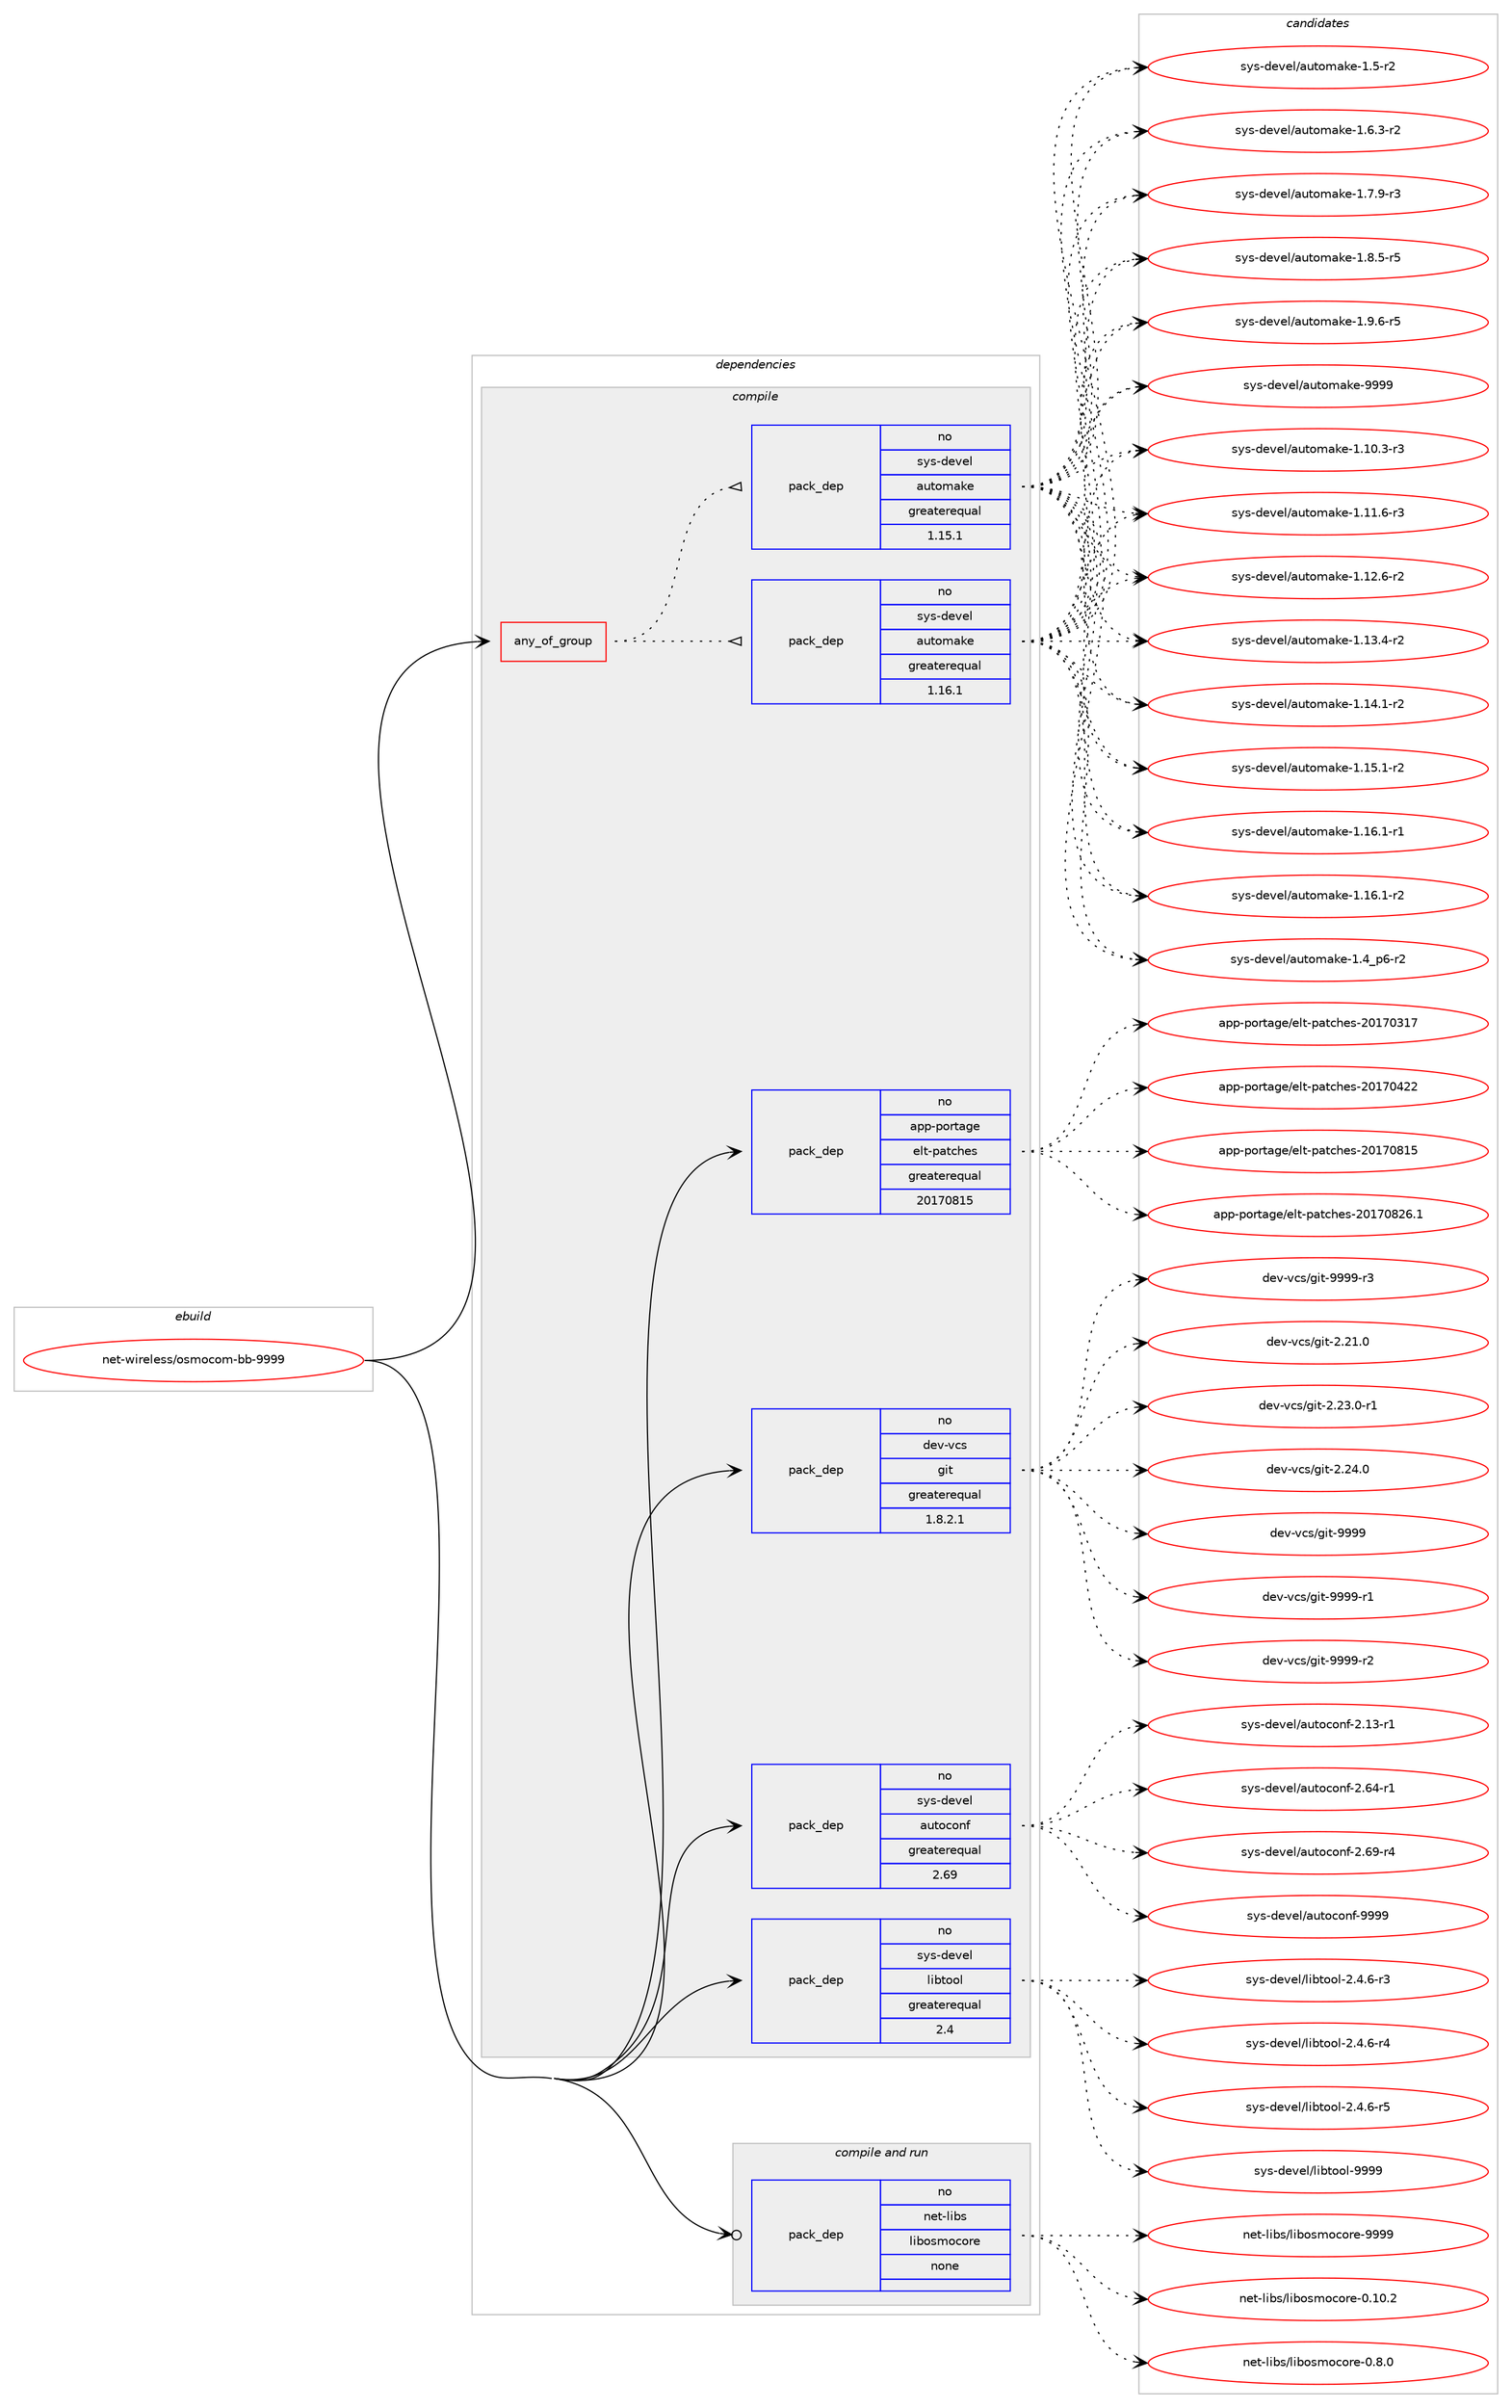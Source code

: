 digraph prolog {

# *************
# Graph options
# *************

newrank=true;
concentrate=true;
compound=true;
graph [rankdir=LR,fontname=Helvetica,fontsize=10,ranksep=1.5];#, ranksep=2.5, nodesep=0.2];
edge  [arrowhead=vee];
node  [fontname=Helvetica,fontsize=10];

# **********
# The ebuild
# **********

subgraph cluster_leftcol {
color=gray;
rank=same;
label=<<i>ebuild</i>>;
id [label="net-wireless/osmocom-bb-9999", color=red, width=4, href="../net-wireless/osmocom-bb-9999.svg"];
}

# ****************
# The dependencies
# ****************

subgraph cluster_midcol {
color=gray;
label=<<i>dependencies</i>>;
subgraph cluster_compile {
fillcolor="#eeeeee";
style=filled;
label=<<i>compile</i>>;
subgraph any14420 {
dependency845023 [label=<<TABLE BORDER="0" CELLBORDER="1" CELLSPACING="0" CELLPADDING="4"><TR><TD CELLPADDING="10">any_of_group</TD></TR></TABLE>>, shape=none, color=red];subgraph pack623991 {
dependency845024 [label=<<TABLE BORDER="0" CELLBORDER="1" CELLSPACING="0" CELLPADDING="4" WIDTH="220"><TR><TD ROWSPAN="6" CELLPADDING="30">pack_dep</TD></TR><TR><TD WIDTH="110">no</TD></TR><TR><TD>sys-devel</TD></TR><TR><TD>automake</TD></TR><TR><TD>greaterequal</TD></TR><TR><TD>1.16.1</TD></TR></TABLE>>, shape=none, color=blue];
}
dependency845023:e -> dependency845024:w [weight=20,style="dotted",arrowhead="oinv"];
subgraph pack623992 {
dependency845025 [label=<<TABLE BORDER="0" CELLBORDER="1" CELLSPACING="0" CELLPADDING="4" WIDTH="220"><TR><TD ROWSPAN="6" CELLPADDING="30">pack_dep</TD></TR><TR><TD WIDTH="110">no</TD></TR><TR><TD>sys-devel</TD></TR><TR><TD>automake</TD></TR><TR><TD>greaterequal</TD></TR><TR><TD>1.15.1</TD></TR></TABLE>>, shape=none, color=blue];
}
dependency845023:e -> dependency845025:w [weight=20,style="dotted",arrowhead="oinv"];
}
id:e -> dependency845023:w [weight=20,style="solid",arrowhead="vee"];
subgraph pack623993 {
dependency845026 [label=<<TABLE BORDER="0" CELLBORDER="1" CELLSPACING="0" CELLPADDING="4" WIDTH="220"><TR><TD ROWSPAN="6" CELLPADDING="30">pack_dep</TD></TR><TR><TD WIDTH="110">no</TD></TR><TR><TD>app-portage</TD></TR><TR><TD>elt-patches</TD></TR><TR><TD>greaterequal</TD></TR><TR><TD>20170815</TD></TR></TABLE>>, shape=none, color=blue];
}
id:e -> dependency845026:w [weight=20,style="solid",arrowhead="vee"];
subgraph pack623994 {
dependency845027 [label=<<TABLE BORDER="0" CELLBORDER="1" CELLSPACING="0" CELLPADDING="4" WIDTH="220"><TR><TD ROWSPAN="6" CELLPADDING="30">pack_dep</TD></TR><TR><TD WIDTH="110">no</TD></TR><TR><TD>dev-vcs</TD></TR><TR><TD>git</TD></TR><TR><TD>greaterequal</TD></TR><TR><TD>1.8.2.1</TD></TR></TABLE>>, shape=none, color=blue];
}
id:e -> dependency845027:w [weight=20,style="solid",arrowhead="vee"];
subgraph pack623995 {
dependency845028 [label=<<TABLE BORDER="0" CELLBORDER="1" CELLSPACING="0" CELLPADDING="4" WIDTH="220"><TR><TD ROWSPAN="6" CELLPADDING="30">pack_dep</TD></TR><TR><TD WIDTH="110">no</TD></TR><TR><TD>sys-devel</TD></TR><TR><TD>autoconf</TD></TR><TR><TD>greaterequal</TD></TR><TR><TD>2.69</TD></TR></TABLE>>, shape=none, color=blue];
}
id:e -> dependency845028:w [weight=20,style="solid",arrowhead="vee"];
subgraph pack623996 {
dependency845029 [label=<<TABLE BORDER="0" CELLBORDER="1" CELLSPACING="0" CELLPADDING="4" WIDTH="220"><TR><TD ROWSPAN="6" CELLPADDING="30">pack_dep</TD></TR><TR><TD WIDTH="110">no</TD></TR><TR><TD>sys-devel</TD></TR><TR><TD>libtool</TD></TR><TR><TD>greaterequal</TD></TR><TR><TD>2.4</TD></TR></TABLE>>, shape=none, color=blue];
}
id:e -> dependency845029:w [weight=20,style="solid",arrowhead="vee"];
}
subgraph cluster_compileandrun {
fillcolor="#eeeeee";
style=filled;
label=<<i>compile and run</i>>;
subgraph pack623997 {
dependency845030 [label=<<TABLE BORDER="0" CELLBORDER="1" CELLSPACING="0" CELLPADDING="4" WIDTH="220"><TR><TD ROWSPAN="6" CELLPADDING="30">pack_dep</TD></TR><TR><TD WIDTH="110">no</TD></TR><TR><TD>net-libs</TD></TR><TR><TD>libosmocore</TD></TR><TR><TD>none</TD></TR><TR><TD></TD></TR></TABLE>>, shape=none, color=blue];
}
id:e -> dependency845030:w [weight=20,style="solid",arrowhead="odotvee"];
}
subgraph cluster_run {
fillcolor="#eeeeee";
style=filled;
label=<<i>run</i>>;
}
}

# **************
# The candidates
# **************

subgraph cluster_choices {
rank=same;
color=gray;
label=<<i>candidates</i>>;

subgraph choice623991 {
color=black;
nodesep=1;
choice11512111545100101118101108479711711611110997107101454946494846514511451 [label="sys-devel/automake-1.10.3-r3", color=red, width=4,href="../sys-devel/automake-1.10.3-r3.svg"];
choice11512111545100101118101108479711711611110997107101454946494946544511451 [label="sys-devel/automake-1.11.6-r3", color=red, width=4,href="../sys-devel/automake-1.11.6-r3.svg"];
choice11512111545100101118101108479711711611110997107101454946495046544511450 [label="sys-devel/automake-1.12.6-r2", color=red, width=4,href="../sys-devel/automake-1.12.6-r2.svg"];
choice11512111545100101118101108479711711611110997107101454946495146524511450 [label="sys-devel/automake-1.13.4-r2", color=red, width=4,href="../sys-devel/automake-1.13.4-r2.svg"];
choice11512111545100101118101108479711711611110997107101454946495246494511450 [label="sys-devel/automake-1.14.1-r2", color=red, width=4,href="../sys-devel/automake-1.14.1-r2.svg"];
choice11512111545100101118101108479711711611110997107101454946495346494511450 [label="sys-devel/automake-1.15.1-r2", color=red, width=4,href="../sys-devel/automake-1.15.1-r2.svg"];
choice11512111545100101118101108479711711611110997107101454946495446494511449 [label="sys-devel/automake-1.16.1-r1", color=red, width=4,href="../sys-devel/automake-1.16.1-r1.svg"];
choice11512111545100101118101108479711711611110997107101454946495446494511450 [label="sys-devel/automake-1.16.1-r2", color=red, width=4,href="../sys-devel/automake-1.16.1-r2.svg"];
choice115121115451001011181011084797117116111109971071014549465295112544511450 [label="sys-devel/automake-1.4_p6-r2", color=red, width=4,href="../sys-devel/automake-1.4_p6-r2.svg"];
choice11512111545100101118101108479711711611110997107101454946534511450 [label="sys-devel/automake-1.5-r2", color=red, width=4,href="../sys-devel/automake-1.5-r2.svg"];
choice115121115451001011181011084797117116111109971071014549465446514511450 [label="sys-devel/automake-1.6.3-r2", color=red, width=4,href="../sys-devel/automake-1.6.3-r2.svg"];
choice115121115451001011181011084797117116111109971071014549465546574511451 [label="sys-devel/automake-1.7.9-r3", color=red, width=4,href="../sys-devel/automake-1.7.9-r3.svg"];
choice115121115451001011181011084797117116111109971071014549465646534511453 [label="sys-devel/automake-1.8.5-r5", color=red, width=4,href="../sys-devel/automake-1.8.5-r5.svg"];
choice115121115451001011181011084797117116111109971071014549465746544511453 [label="sys-devel/automake-1.9.6-r5", color=red, width=4,href="../sys-devel/automake-1.9.6-r5.svg"];
choice115121115451001011181011084797117116111109971071014557575757 [label="sys-devel/automake-9999", color=red, width=4,href="../sys-devel/automake-9999.svg"];
dependency845024:e -> choice11512111545100101118101108479711711611110997107101454946494846514511451:w [style=dotted,weight="100"];
dependency845024:e -> choice11512111545100101118101108479711711611110997107101454946494946544511451:w [style=dotted,weight="100"];
dependency845024:e -> choice11512111545100101118101108479711711611110997107101454946495046544511450:w [style=dotted,weight="100"];
dependency845024:e -> choice11512111545100101118101108479711711611110997107101454946495146524511450:w [style=dotted,weight="100"];
dependency845024:e -> choice11512111545100101118101108479711711611110997107101454946495246494511450:w [style=dotted,weight="100"];
dependency845024:e -> choice11512111545100101118101108479711711611110997107101454946495346494511450:w [style=dotted,weight="100"];
dependency845024:e -> choice11512111545100101118101108479711711611110997107101454946495446494511449:w [style=dotted,weight="100"];
dependency845024:e -> choice11512111545100101118101108479711711611110997107101454946495446494511450:w [style=dotted,weight="100"];
dependency845024:e -> choice115121115451001011181011084797117116111109971071014549465295112544511450:w [style=dotted,weight="100"];
dependency845024:e -> choice11512111545100101118101108479711711611110997107101454946534511450:w [style=dotted,weight="100"];
dependency845024:e -> choice115121115451001011181011084797117116111109971071014549465446514511450:w [style=dotted,weight="100"];
dependency845024:e -> choice115121115451001011181011084797117116111109971071014549465546574511451:w [style=dotted,weight="100"];
dependency845024:e -> choice115121115451001011181011084797117116111109971071014549465646534511453:w [style=dotted,weight="100"];
dependency845024:e -> choice115121115451001011181011084797117116111109971071014549465746544511453:w [style=dotted,weight="100"];
dependency845024:e -> choice115121115451001011181011084797117116111109971071014557575757:w [style=dotted,weight="100"];
}
subgraph choice623992 {
color=black;
nodesep=1;
choice11512111545100101118101108479711711611110997107101454946494846514511451 [label="sys-devel/automake-1.10.3-r3", color=red, width=4,href="../sys-devel/automake-1.10.3-r3.svg"];
choice11512111545100101118101108479711711611110997107101454946494946544511451 [label="sys-devel/automake-1.11.6-r3", color=red, width=4,href="../sys-devel/automake-1.11.6-r3.svg"];
choice11512111545100101118101108479711711611110997107101454946495046544511450 [label="sys-devel/automake-1.12.6-r2", color=red, width=4,href="../sys-devel/automake-1.12.6-r2.svg"];
choice11512111545100101118101108479711711611110997107101454946495146524511450 [label="sys-devel/automake-1.13.4-r2", color=red, width=4,href="../sys-devel/automake-1.13.4-r2.svg"];
choice11512111545100101118101108479711711611110997107101454946495246494511450 [label="sys-devel/automake-1.14.1-r2", color=red, width=4,href="../sys-devel/automake-1.14.1-r2.svg"];
choice11512111545100101118101108479711711611110997107101454946495346494511450 [label="sys-devel/automake-1.15.1-r2", color=red, width=4,href="../sys-devel/automake-1.15.1-r2.svg"];
choice11512111545100101118101108479711711611110997107101454946495446494511449 [label="sys-devel/automake-1.16.1-r1", color=red, width=4,href="../sys-devel/automake-1.16.1-r1.svg"];
choice11512111545100101118101108479711711611110997107101454946495446494511450 [label="sys-devel/automake-1.16.1-r2", color=red, width=4,href="../sys-devel/automake-1.16.1-r2.svg"];
choice115121115451001011181011084797117116111109971071014549465295112544511450 [label="sys-devel/automake-1.4_p6-r2", color=red, width=4,href="../sys-devel/automake-1.4_p6-r2.svg"];
choice11512111545100101118101108479711711611110997107101454946534511450 [label="sys-devel/automake-1.5-r2", color=red, width=4,href="../sys-devel/automake-1.5-r2.svg"];
choice115121115451001011181011084797117116111109971071014549465446514511450 [label="sys-devel/automake-1.6.3-r2", color=red, width=4,href="../sys-devel/automake-1.6.3-r2.svg"];
choice115121115451001011181011084797117116111109971071014549465546574511451 [label="sys-devel/automake-1.7.9-r3", color=red, width=4,href="../sys-devel/automake-1.7.9-r3.svg"];
choice115121115451001011181011084797117116111109971071014549465646534511453 [label="sys-devel/automake-1.8.5-r5", color=red, width=4,href="../sys-devel/automake-1.8.5-r5.svg"];
choice115121115451001011181011084797117116111109971071014549465746544511453 [label="sys-devel/automake-1.9.6-r5", color=red, width=4,href="../sys-devel/automake-1.9.6-r5.svg"];
choice115121115451001011181011084797117116111109971071014557575757 [label="sys-devel/automake-9999", color=red, width=4,href="../sys-devel/automake-9999.svg"];
dependency845025:e -> choice11512111545100101118101108479711711611110997107101454946494846514511451:w [style=dotted,weight="100"];
dependency845025:e -> choice11512111545100101118101108479711711611110997107101454946494946544511451:w [style=dotted,weight="100"];
dependency845025:e -> choice11512111545100101118101108479711711611110997107101454946495046544511450:w [style=dotted,weight="100"];
dependency845025:e -> choice11512111545100101118101108479711711611110997107101454946495146524511450:w [style=dotted,weight="100"];
dependency845025:e -> choice11512111545100101118101108479711711611110997107101454946495246494511450:w [style=dotted,weight="100"];
dependency845025:e -> choice11512111545100101118101108479711711611110997107101454946495346494511450:w [style=dotted,weight="100"];
dependency845025:e -> choice11512111545100101118101108479711711611110997107101454946495446494511449:w [style=dotted,weight="100"];
dependency845025:e -> choice11512111545100101118101108479711711611110997107101454946495446494511450:w [style=dotted,weight="100"];
dependency845025:e -> choice115121115451001011181011084797117116111109971071014549465295112544511450:w [style=dotted,weight="100"];
dependency845025:e -> choice11512111545100101118101108479711711611110997107101454946534511450:w [style=dotted,weight="100"];
dependency845025:e -> choice115121115451001011181011084797117116111109971071014549465446514511450:w [style=dotted,weight="100"];
dependency845025:e -> choice115121115451001011181011084797117116111109971071014549465546574511451:w [style=dotted,weight="100"];
dependency845025:e -> choice115121115451001011181011084797117116111109971071014549465646534511453:w [style=dotted,weight="100"];
dependency845025:e -> choice115121115451001011181011084797117116111109971071014549465746544511453:w [style=dotted,weight="100"];
dependency845025:e -> choice115121115451001011181011084797117116111109971071014557575757:w [style=dotted,weight="100"];
}
subgraph choice623993 {
color=black;
nodesep=1;
choice97112112451121111141169710310147101108116451129711699104101115455048495548514955 [label="app-portage/elt-patches-20170317", color=red, width=4,href="../app-portage/elt-patches-20170317.svg"];
choice97112112451121111141169710310147101108116451129711699104101115455048495548525050 [label="app-portage/elt-patches-20170422", color=red, width=4,href="../app-portage/elt-patches-20170422.svg"];
choice97112112451121111141169710310147101108116451129711699104101115455048495548564953 [label="app-portage/elt-patches-20170815", color=red, width=4,href="../app-portage/elt-patches-20170815.svg"];
choice971121124511211111411697103101471011081164511297116991041011154550484955485650544649 [label="app-portage/elt-patches-20170826.1", color=red, width=4,href="../app-portage/elt-patches-20170826.1.svg"];
dependency845026:e -> choice97112112451121111141169710310147101108116451129711699104101115455048495548514955:w [style=dotted,weight="100"];
dependency845026:e -> choice97112112451121111141169710310147101108116451129711699104101115455048495548525050:w [style=dotted,weight="100"];
dependency845026:e -> choice97112112451121111141169710310147101108116451129711699104101115455048495548564953:w [style=dotted,weight="100"];
dependency845026:e -> choice971121124511211111411697103101471011081164511297116991041011154550484955485650544649:w [style=dotted,weight="100"];
}
subgraph choice623994 {
color=black;
nodesep=1;
choice10010111845118991154710310511645504650494648 [label="dev-vcs/git-2.21.0", color=red, width=4,href="../dev-vcs/git-2.21.0.svg"];
choice100101118451189911547103105116455046505146484511449 [label="dev-vcs/git-2.23.0-r1", color=red, width=4,href="../dev-vcs/git-2.23.0-r1.svg"];
choice10010111845118991154710310511645504650524648 [label="dev-vcs/git-2.24.0", color=red, width=4,href="../dev-vcs/git-2.24.0.svg"];
choice1001011184511899115471031051164557575757 [label="dev-vcs/git-9999", color=red, width=4,href="../dev-vcs/git-9999.svg"];
choice10010111845118991154710310511645575757574511449 [label="dev-vcs/git-9999-r1", color=red, width=4,href="../dev-vcs/git-9999-r1.svg"];
choice10010111845118991154710310511645575757574511450 [label="dev-vcs/git-9999-r2", color=red, width=4,href="../dev-vcs/git-9999-r2.svg"];
choice10010111845118991154710310511645575757574511451 [label="dev-vcs/git-9999-r3", color=red, width=4,href="../dev-vcs/git-9999-r3.svg"];
dependency845027:e -> choice10010111845118991154710310511645504650494648:w [style=dotted,weight="100"];
dependency845027:e -> choice100101118451189911547103105116455046505146484511449:w [style=dotted,weight="100"];
dependency845027:e -> choice10010111845118991154710310511645504650524648:w [style=dotted,weight="100"];
dependency845027:e -> choice1001011184511899115471031051164557575757:w [style=dotted,weight="100"];
dependency845027:e -> choice10010111845118991154710310511645575757574511449:w [style=dotted,weight="100"];
dependency845027:e -> choice10010111845118991154710310511645575757574511450:w [style=dotted,weight="100"];
dependency845027:e -> choice10010111845118991154710310511645575757574511451:w [style=dotted,weight="100"];
}
subgraph choice623995 {
color=black;
nodesep=1;
choice1151211154510010111810110847971171161119911111010245504649514511449 [label="sys-devel/autoconf-2.13-r1", color=red, width=4,href="../sys-devel/autoconf-2.13-r1.svg"];
choice1151211154510010111810110847971171161119911111010245504654524511449 [label="sys-devel/autoconf-2.64-r1", color=red, width=4,href="../sys-devel/autoconf-2.64-r1.svg"];
choice1151211154510010111810110847971171161119911111010245504654574511452 [label="sys-devel/autoconf-2.69-r4", color=red, width=4,href="../sys-devel/autoconf-2.69-r4.svg"];
choice115121115451001011181011084797117116111991111101024557575757 [label="sys-devel/autoconf-9999", color=red, width=4,href="../sys-devel/autoconf-9999.svg"];
dependency845028:e -> choice1151211154510010111810110847971171161119911111010245504649514511449:w [style=dotted,weight="100"];
dependency845028:e -> choice1151211154510010111810110847971171161119911111010245504654524511449:w [style=dotted,weight="100"];
dependency845028:e -> choice1151211154510010111810110847971171161119911111010245504654574511452:w [style=dotted,weight="100"];
dependency845028:e -> choice115121115451001011181011084797117116111991111101024557575757:w [style=dotted,weight="100"];
}
subgraph choice623996 {
color=black;
nodesep=1;
choice1151211154510010111810110847108105981161111111084550465246544511451 [label="sys-devel/libtool-2.4.6-r3", color=red, width=4,href="../sys-devel/libtool-2.4.6-r3.svg"];
choice1151211154510010111810110847108105981161111111084550465246544511452 [label="sys-devel/libtool-2.4.6-r4", color=red, width=4,href="../sys-devel/libtool-2.4.6-r4.svg"];
choice1151211154510010111810110847108105981161111111084550465246544511453 [label="sys-devel/libtool-2.4.6-r5", color=red, width=4,href="../sys-devel/libtool-2.4.6-r5.svg"];
choice1151211154510010111810110847108105981161111111084557575757 [label="sys-devel/libtool-9999", color=red, width=4,href="../sys-devel/libtool-9999.svg"];
dependency845029:e -> choice1151211154510010111810110847108105981161111111084550465246544511451:w [style=dotted,weight="100"];
dependency845029:e -> choice1151211154510010111810110847108105981161111111084550465246544511452:w [style=dotted,weight="100"];
dependency845029:e -> choice1151211154510010111810110847108105981161111111084550465246544511453:w [style=dotted,weight="100"];
dependency845029:e -> choice1151211154510010111810110847108105981161111111084557575757:w [style=dotted,weight="100"];
}
subgraph choice623997 {
color=black;
nodesep=1;
choice110101116451081059811547108105981111151091119911111410145484649484650 [label="net-libs/libosmocore-0.10.2", color=red, width=4,href="../net-libs/libosmocore-0.10.2.svg"];
choice1101011164510810598115471081059811111510911199111114101454846564648 [label="net-libs/libosmocore-0.8.0", color=red, width=4,href="../net-libs/libosmocore-0.8.0.svg"];
choice11010111645108105981154710810598111115109111991111141014557575757 [label="net-libs/libosmocore-9999", color=red, width=4,href="../net-libs/libosmocore-9999.svg"];
dependency845030:e -> choice110101116451081059811547108105981111151091119911111410145484649484650:w [style=dotted,weight="100"];
dependency845030:e -> choice1101011164510810598115471081059811111510911199111114101454846564648:w [style=dotted,weight="100"];
dependency845030:e -> choice11010111645108105981154710810598111115109111991111141014557575757:w [style=dotted,weight="100"];
}
}

}
